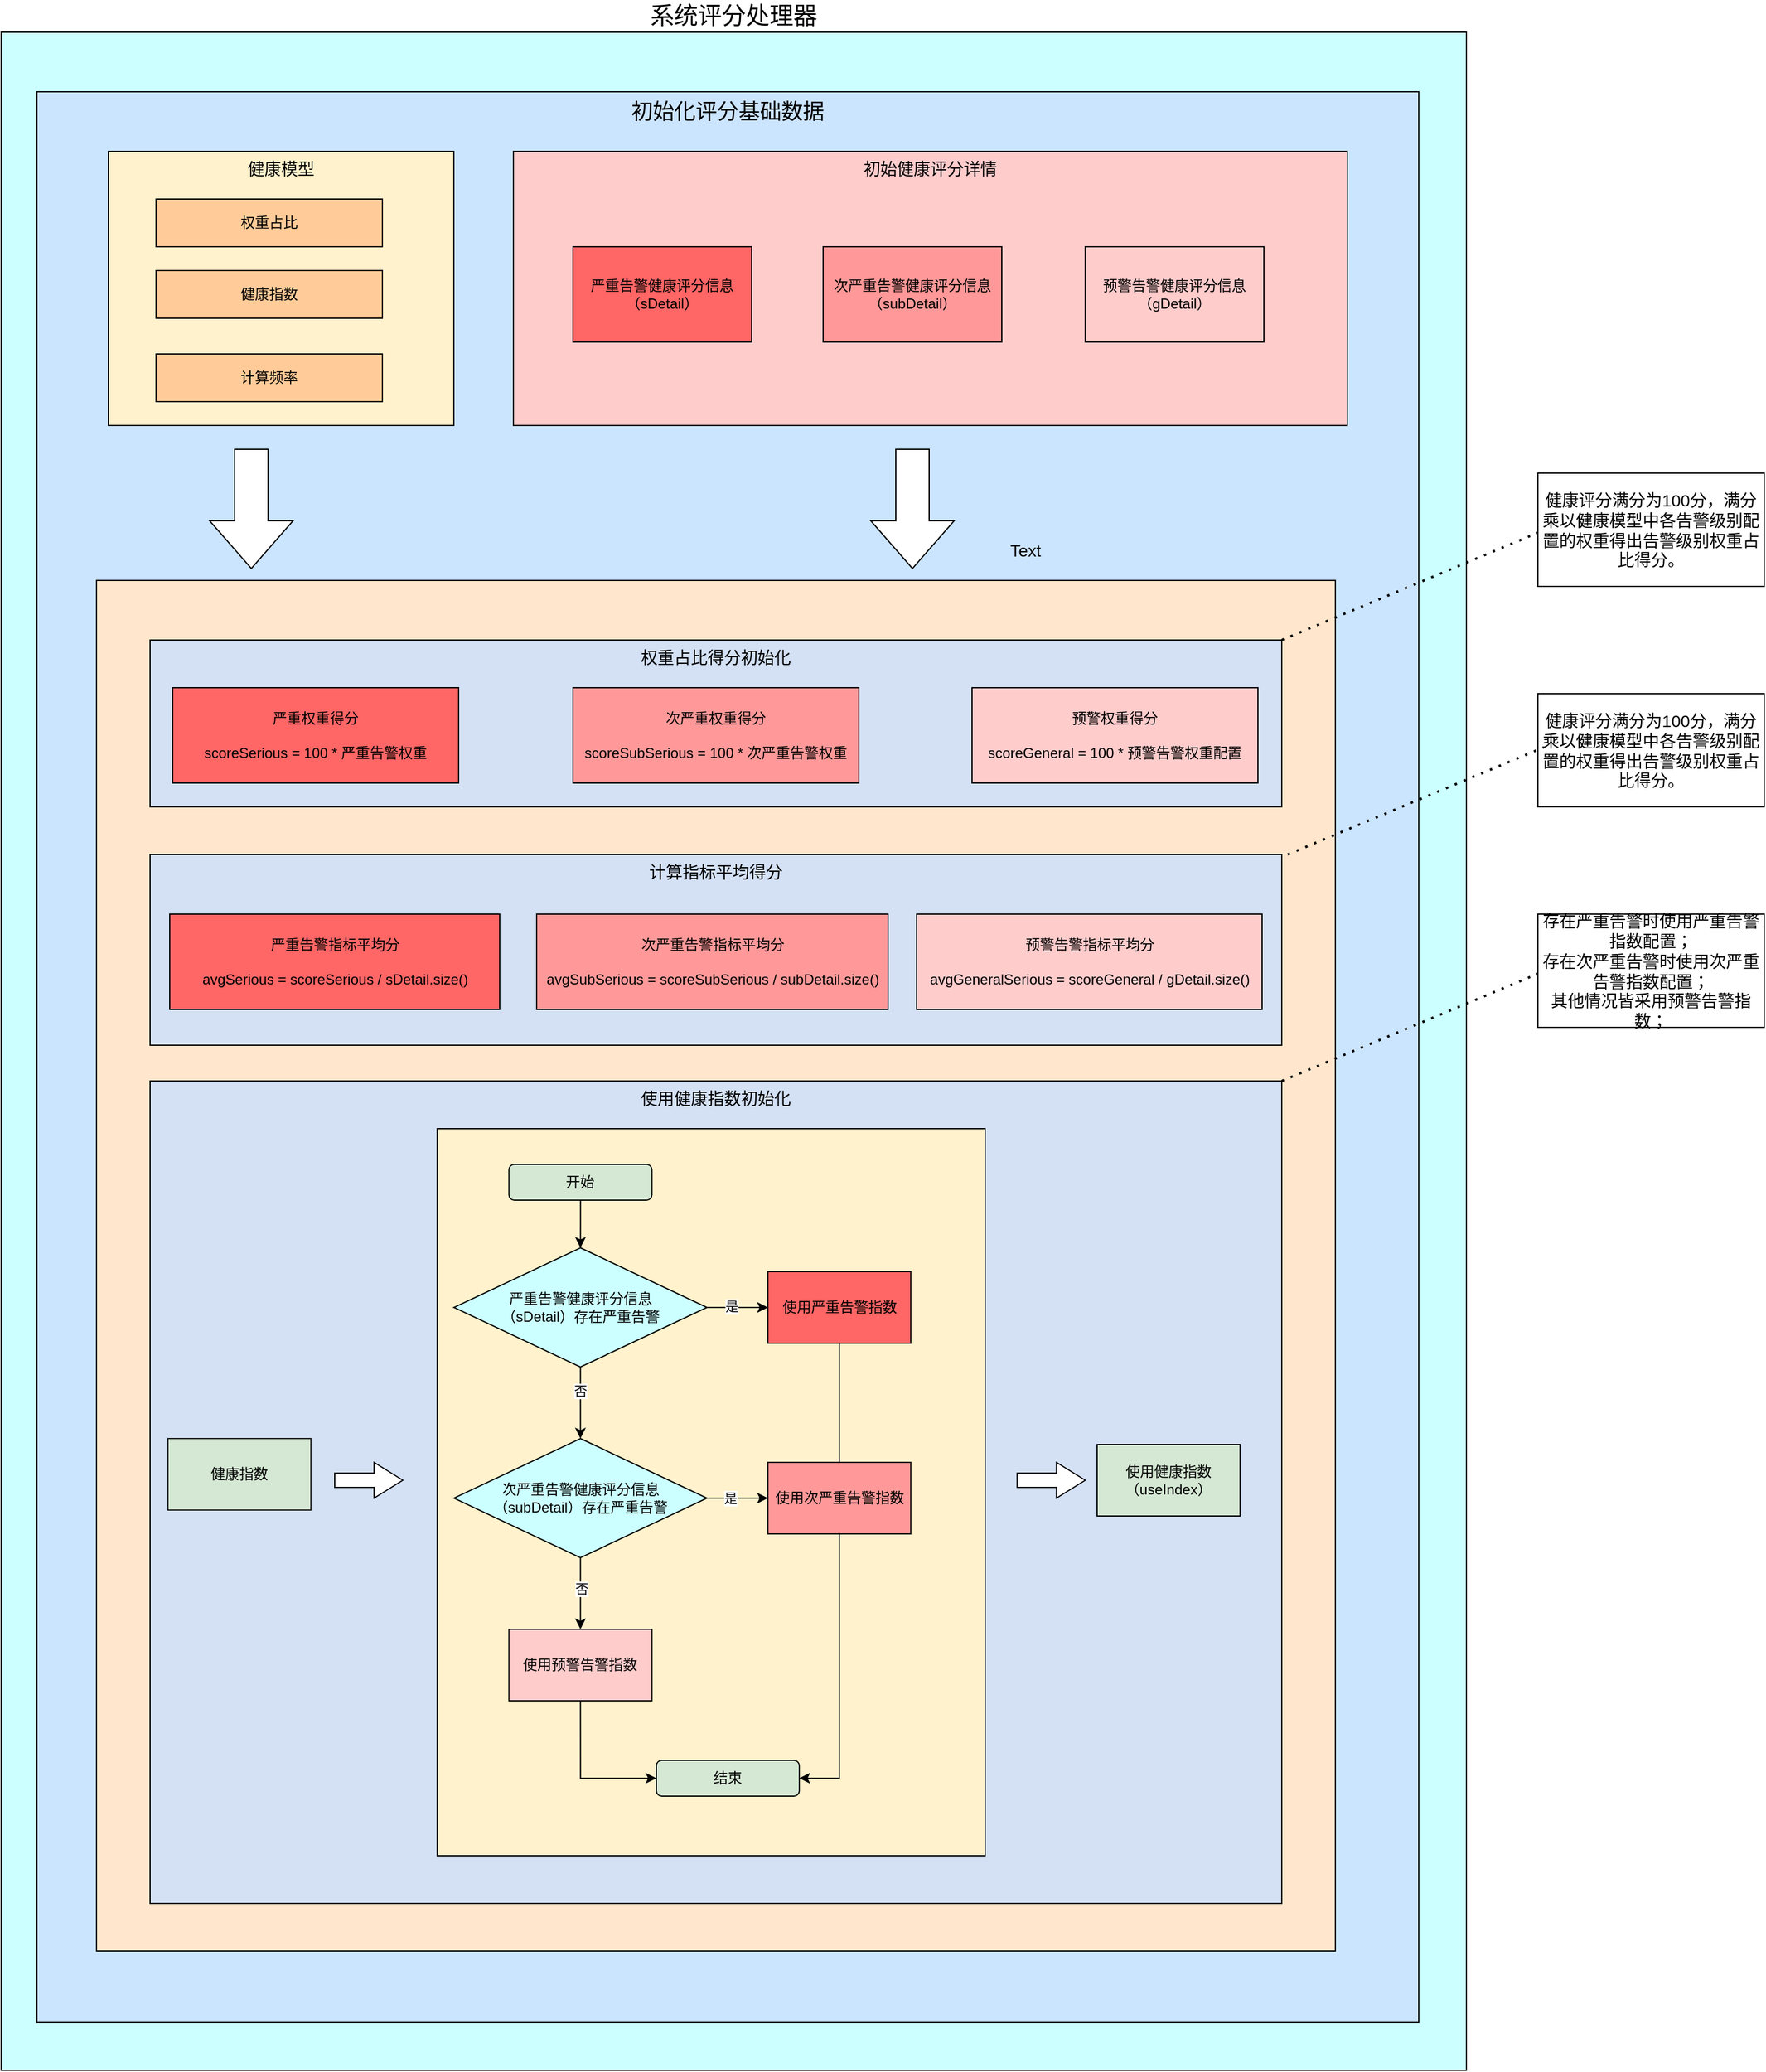 <mxfile version="20.6.2" type="github">
  <diagram id="QP86d_SbM729CwSrI5CI" name="第 1 页">
    <mxGraphModel dx="3262" dy="3034" grid="1" gridSize="10" guides="1" tooltips="1" connect="1" arrows="1" fold="1" page="1" pageScale="1" pageWidth="1200" pageHeight="1920" math="0" shadow="0">
      <root>
        <mxCell id="0" />
        <mxCell id="1" parent="0" />
        <mxCell id="wmuMwJECuC7DbsyBC3H5-11" value="系统评分处理器" style="rounded=0;whiteSpace=wrap;html=1;verticalAlign=bottom;labelPosition=center;verticalLabelPosition=top;align=center;fillColor=#CCFFFF;fontSize=20;" parent="1" vertex="1">
          <mxGeometry x="-1090" y="-1820" width="1230" height="1710" as="geometry" />
        </mxCell>
        <mxCell id="wmuMwJECuC7DbsyBC3H5-12" value="初始化评分基础数据" style="rounded=0;whiteSpace=wrap;html=1;verticalAlign=top;fillColor=#CCE5FF;fontSize=18;" parent="1" vertex="1">
          <mxGeometry x="-1060" y="-1770" width="1160" height="1620" as="geometry" />
        </mxCell>
        <mxCell id="wmuMwJECuC7DbsyBC3H5-1" value="健康模型" style="rounded=0;whiteSpace=wrap;html=1;verticalAlign=top;fillColor=#FFF2CC;fontSize=14;" parent="1" vertex="1">
          <mxGeometry x="-1000" y="-1720" width="290" height="230" as="geometry" />
        </mxCell>
        <mxCell id="wmuMwJECuC7DbsyBC3H5-2" value="权重占比" style="rounded=0;whiteSpace=wrap;html=1;fillColor=#FFCC99;" parent="1" vertex="1">
          <mxGeometry x="-960" y="-1680" width="190" height="40" as="geometry" />
        </mxCell>
        <mxCell id="wmuMwJECuC7DbsyBC3H5-3" value="健康指数" style="rounded=0;whiteSpace=wrap;html=1;fillColor=#FFCC99;" parent="1" vertex="1">
          <mxGeometry x="-960" y="-1620" width="190" height="40" as="geometry" />
        </mxCell>
        <mxCell id="wmuMwJECuC7DbsyBC3H5-4" value="计算频率" style="rounded=0;whiteSpace=wrap;html=1;fillColor=#FFCC99;" parent="1" vertex="1">
          <mxGeometry x="-960" y="-1550" width="190" height="40" as="geometry" />
        </mxCell>
        <mxCell id="wmuMwJECuC7DbsyBC3H5-13" value="" style="rounded=0;whiteSpace=wrap;html=1;verticalAlign=top;fillColor=#FFE6CC;" parent="1" vertex="1">
          <mxGeometry x="-1010" y="-1360" width="1040" height="1150" as="geometry" />
        </mxCell>
        <mxCell id="wmuMwJECuC7DbsyBC3H5-17" value="初始健康评分详情" style="rounded=0;whiteSpace=wrap;html=1;verticalAlign=top;fillColor=#FFCCCC;fontSize=14;" parent="1" vertex="1">
          <mxGeometry x="-660" y="-1720" width="700" height="230" as="geometry" />
        </mxCell>
        <mxCell id="wmuMwJECuC7DbsyBC3H5-14" value="严重告警健康评分信息&lt;br&gt;（sDetail）" style="rounded=0;whiteSpace=wrap;html=1;fillColor=#FF6666;" parent="1" vertex="1">
          <mxGeometry x="-610" y="-1640" width="150" height="80" as="geometry" />
        </mxCell>
        <mxCell id="wmuMwJECuC7DbsyBC3H5-15" value="次严重告警健康评分信息&lt;br&gt;（subDetail）" style="rounded=0;whiteSpace=wrap;html=1;fillColor=#FF9999;" parent="1" vertex="1">
          <mxGeometry x="-400" y="-1640" width="150" height="80" as="geometry" />
        </mxCell>
        <mxCell id="wmuMwJECuC7DbsyBC3H5-16" value="预警告警健康评分信息&lt;br&gt;（gDetail）" style="rounded=0;whiteSpace=wrap;html=1;fillColor=#FFCCCC;" parent="1" vertex="1">
          <mxGeometry x="-180" y="-1640" width="150" height="80" as="geometry" />
        </mxCell>
        <mxCell id="VA9WSa8h0C6rnpW5ZgEt-3" value="权重占比得分初始化" style="rounded=0;whiteSpace=wrap;html=1;verticalAlign=top;fillColor=#D4E1F5;fontSize=14;" vertex="1" parent="1">
          <mxGeometry x="-965" y="-1310" width="950" height="140" as="geometry" />
        </mxCell>
        <mxCell id="VA9WSa8h0C6rnpW5ZgEt-4" value="严重权重得分&lt;br&gt;&lt;br&gt;scoreSerious = 100 * 严重告警权重" style="rounded=0;whiteSpace=wrap;html=1;fillColor=#FF6666;" vertex="1" parent="1">
          <mxGeometry x="-946" y="-1270" width="240" height="80" as="geometry" />
        </mxCell>
        <mxCell id="VA9WSa8h0C6rnpW5ZgEt-7" value="次严重权重得分&lt;br&gt;&lt;br&gt;scoreSubSerious = 100 * 次严重告警权重" style="rounded=0;whiteSpace=wrap;html=1;fillColor=#FF9999;" vertex="1" parent="1">
          <mxGeometry x="-610" y="-1270" width="240" height="80" as="geometry" />
        </mxCell>
        <mxCell id="VA9WSa8h0C6rnpW5ZgEt-8" value="预警权重得分&lt;br&gt;&lt;br&gt;scoreGeneral = 100 * 预警告警权重配置" style="rounded=0;whiteSpace=wrap;html=1;fillColor=#FFCCCC;" vertex="1" parent="1">
          <mxGeometry x="-275" y="-1270" width="240" height="80" as="geometry" />
        </mxCell>
        <mxCell id="VA9WSa8h0C6rnpW5ZgEt-9" value="计算指标平均得分" style="rounded=0;whiteSpace=wrap;html=1;verticalAlign=top;fillColor=#D4E1F5;fontSize=14;" vertex="1" parent="1">
          <mxGeometry x="-965" y="-1130" width="950" height="160" as="geometry" />
        </mxCell>
        <mxCell id="VA9WSa8h0C6rnpW5ZgEt-10" value="严重告警指标平均分&lt;br&gt;&lt;br&gt;avgSerious = scoreSerious / sDetail.size()" style="rounded=0;whiteSpace=wrap;html=1;flipH=1;flipV=1;fillColor=#FF6666;" vertex="1" parent="1">
          <mxGeometry x="-948.5" y="-1080" width="277" height="80" as="geometry" />
        </mxCell>
        <mxCell id="VA9WSa8h0C6rnpW5ZgEt-12" value="次严重告警指标平均分&lt;br&gt;&lt;br&gt;avgSubSerious = scoreSubSerious / subDetail.size()" style="rounded=0;whiteSpace=wrap;html=1;flipH=1;flipV=1;fillColor=#FF9999;" vertex="1" parent="1">
          <mxGeometry x="-640.5" y="-1080" width="295" height="80" as="geometry" />
        </mxCell>
        <mxCell id="VA9WSa8h0C6rnpW5ZgEt-13" value="预警告警指标平均分&lt;br&gt;&lt;br&gt;avgGeneralSerious = scoreGeneral / gDetail.size()" style="rounded=0;whiteSpace=wrap;html=1;flipH=1;flipV=1;fillColor=#FFCCCC;" vertex="1" parent="1">
          <mxGeometry x="-321.5" y="-1080" width="290" height="80" as="geometry" />
        </mxCell>
        <mxCell id="VA9WSa8h0C6rnpW5ZgEt-14" value="使用健康指数初始化" style="rounded=0;whiteSpace=wrap;html=1;verticalAlign=top;fillColor=#D4E1F5;fontSize=14;" vertex="1" parent="1">
          <mxGeometry x="-965" y="-940" width="950" height="690" as="geometry" />
        </mxCell>
        <mxCell id="VA9WSa8h0C6rnpW5ZgEt-35" value="" style="rounded=0;whiteSpace=wrap;html=1;strokeWidth=1;fillColor=#FFF2CC;" vertex="1" parent="1">
          <mxGeometry x="-724" y="-900" width="460" height="610" as="geometry" />
        </mxCell>
        <mxCell id="VA9WSa8h0C6rnpW5ZgEt-36" style="edgeStyle=orthogonalEdgeStyle;rounded=0;orthogonalLoop=1;jettySize=auto;html=1;" edge="1" parent="1" source="VA9WSa8h0C6rnpW5ZgEt-16" target="VA9WSa8h0C6rnpW5ZgEt-17">
          <mxGeometry relative="1" as="geometry" />
        </mxCell>
        <mxCell id="VA9WSa8h0C6rnpW5ZgEt-16" value="开始" style="rounded=1;whiteSpace=wrap;html=1;fillColor=#D5E8D4;" vertex="1" parent="1">
          <mxGeometry x="-663.75" y="-870" width="120" height="30" as="geometry" />
        </mxCell>
        <mxCell id="VA9WSa8h0C6rnpW5ZgEt-19" style="edgeStyle=orthogonalEdgeStyle;rounded=0;orthogonalLoop=1;jettySize=auto;html=1;entryX=0;entryY=0.5;entryDx=0;entryDy=0;" edge="1" parent="1" source="VA9WSa8h0C6rnpW5ZgEt-17" target="VA9WSa8h0C6rnpW5ZgEt-18">
          <mxGeometry relative="1" as="geometry" />
        </mxCell>
        <mxCell id="VA9WSa8h0C6rnpW5ZgEt-20" value="是&lt;br&gt;" style="edgeLabel;html=1;align=center;verticalAlign=middle;resizable=0;points=[];" vertex="1" connectable="0" parent="VA9WSa8h0C6rnpW5ZgEt-19">
          <mxGeometry x="-0.207" y="1" relative="1" as="geometry">
            <mxPoint as="offset" />
          </mxGeometry>
        </mxCell>
        <mxCell id="VA9WSa8h0C6rnpW5ZgEt-28" style="edgeStyle=orthogonalEdgeStyle;rounded=0;orthogonalLoop=1;jettySize=auto;html=1;" edge="1" parent="1" source="VA9WSa8h0C6rnpW5ZgEt-17" target="VA9WSa8h0C6rnpW5ZgEt-22">
          <mxGeometry relative="1" as="geometry" />
        </mxCell>
        <mxCell id="VA9WSa8h0C6rnpW5ZgEt-33" value="否" style="edgeLabel;html=1;align=center;verticalAlign=middle;resizable=0;points=[];" vertex="1" connectable="0" parent="VA9WSa8h0C6rnpW5ZgEt-28">
          <mxGeometry x="-0.333" y="-1" relative="1" as="geometry">
            <mxPoint as="offset" />
          </mxGeometry>
        </mxCell>
        <mxCell id="VA9WSa8h0C6rnpW5ZgEt-17" value="严重告警健康评分信息&lt;br&gt;（sDetail）存在严重告警" style="strokeWidth=1;html=1;shape=mxgraph.flowchart.decision;whiteSpace=wrap;fillColor=#CCFFFF;" vertex="1" parent="1">
          <mxGeometry x="-710" y="-800" width="212.5" height="100" as="geometry" />
        </mxCell>
        <mxCell id="VA9WSa8h0C6rnpW5ZgEt-55" style="edgeStyle=orthogonalEdgeStyle;rounded=0;orthogonalLoop=1;jettySize=auto;html=1;entryX=1;entryY=0.5;entryDx=0;entryDy=0;fontSize=14;" edge="1" parent="1" source="VA9WSa8h0C6rnpW5ZgEt-18" target="VA9WSa8h0C6rnpW5ZgEt-37">
          <mxGeometry relative="1" as="geometry" />
        </mxCell>
        <mxCell id="VA9WSa8h0C6rnpW5ZgEt-18" value="使用严重告警指数" style="rounded=0;whiteSpace=wrap;html=1;fillColor=#FF6666;" vertex="1" parent="1">
          <mxGeometry x="-446.38" y="-780" width="120" height="60" as="geometry" />
        </mxCell>
        <mxCell id="VA9WSa8h0C6rnpW5ZgEt-25" style="edgeStyle=orthogonalEdgeStyle;rounded=0;orthogonalLoop=1;jettySize=auto;html=1;" edge="1" parent="1" source="VA9WSa8h0C6rnpW5ZgEt-22" target="VA9WSa8h0C6rnpW5ZgEt-24">
          <mxGeometry relative="1" as="geometry" />
        </mxCell>
        <mxCell id="VA9WSa8h0C6rnpW5ZgEt-30" value="是" style="edgeLabel;html=1;align=center;verticalAlign=middle;resizable=0;points=[];" vertex="1" connectable="0" parent="VA9WSa8h0C6rnpW5ZgEt-25">
          <mxGeometry x="-0.265" relative="1" as="geometry">
            <mxPoint as="offset" />
          </mxGeometry>
        </mxCell>
        <mxCell id="VA9WSa8h0C6rnpW5ZgEt-29" style="edgeStyle=orthogonalEdgeStyle;rounded=0;orthogonalLoop=1;jettySize=auto;html=1;" edge="1" parent="1" source="VA9WSa8h0C6rnpW5ZgEt-22">
          <mxGeometry relative="1" as="geometry">
            <mxPoint x="-603.75" y="-480" as="targetPoint" />
          </mxGeometry>
        </mxCell>
        <mxCell id="VA9WSa8h0C6rnpW5ZgEt-32" value="否" style="edgeLabel;html=1;align=center;verticalAlign=middle;resizable=0;points=[];" vertex="1" connectable="0" parent="VA9WSa8h0C6rnpW5ZgEt-29">
          <mxGeometry x="-0.159" relative="1" as="geometry">
            <mxPoint as="offset" />
          </mxGeometry>
        </mxCell>
        <mxCell id="VA9WSa8h0C6rnpW5ZgEt-22" value="次严重告警健康评分信息&lt;br&gt;（subDetail）存在严重告警" style="strokeWidth=1;html=1;shape=mxgraph.flowchart.decision;whiteSpace=wrap;fillColor=#CCFFFF;" vertex="1" parent="1">
          <mxGeometry x="-710" y="-640" width="212.5" height="100" as="geometry" />
        </mxCell>
        <mxCell id="VA9WSa8h0C6rnpW5ZgEt-24" value="使用次严重告警指数" style="rounded=0;whiteSpace=wrap;html=1;fillColor=#FF9999;" vertex="1" parent="1">
          <mxGeometry x="-446.38" y="-620" width="120" height="60" as="geometry" />
        </mxCell>
        <mxCell id="VA9WSa8h0C6rnpW5ZgEt-56" style="edgeStyle=orthogonalEdgeStyle;rounded=0;orthogonalLoop=1;jettySize=auto;html=1;entryX=0;entryY=0.5;entryDx=0;entryDy=0;fontSize=14;exitX=0.5;exitY=1;exitDx=0;exitDy=0;" edge="1" parent="1" source="VA9WSa8h0C6rnpW5ZgEt-26" target="VA9WSa8h0C6rnpW5ZgEt-37">
          <mxGeometry relative="1" as="geometry" />
        </mxCell>
        <mxCell id="VA9WSa8h0C6rnpW5ZgEt-26" value="使用预警告警指数" style="rounded=0;whiteSpace=wrap;html=1;fillColor=#FFCCCC;" vertex="1" parent="1">
          <mxGeometry x="-663.75" y="-480" width="120" height="60" as="geometry" />
        </mxCell>
        <mxCell id="VA9WSa8h0C6rnpW5ZgEt-34" value="健康指数" style="rounded=0;whiteSpace=wrap;html=1;strokeWidth=1;fillColor=#d5e8d4;strokeColor=#1A1A1A;" vertex="1" parent="1">
          <mxGeometry x="-950" y="-640" width="120" height="60" as="geometry" />
        </mxCell>
        <mxCell id="VA9WSa8h0C6rnpW5ZgEt-37" value="结束" style="rounded=1;whiteSpace=wrap;html=1;fillColor=#D5E8D4;" vertex="1" parent="1">
          <mxGeometry x="-540" y="-370" width="120" height="30" as="geometry" />
        </mxCell>
        <mxCell id="VA9WSa8h0C6rnpW5ZgEt-40" value="" style="html=1;shadow=0;dashed=0;align=center;verticalAlign=middle;shape=mxgraph.arrows2.arrow;dy=0.6;dx=24.14;notch=0;strokeWidth=1;" vertex="1" parent="1">
          <mxGeometry x="-237.14" y="-620" width="57.14" height="30" as="geometry" />
        </mxCell>
        <mxCell id="VA9WSa8h0C6rnpW5ZgEt-41" value="使用健康指数&lt;br&gt;（useIndex）" style="rounded=0;whiteSpace=wrap;html=1;strokeWidth=1;fillColor=#d5e8d4;strokeColor=#000000;" vertex="1" parent="1">
          <mxGeometry x="-170" y="-635" width="120" height="60" as="geometry" />
        </mxCell>
        <mxCell id="VA9WSa8h0C6rnpW5ZgEt-42" value="" style="html=1;shadow=0;dashed=0;align=center;verticalAlign=middle;shape=mxgraph.arrows2.arrow;dy=0.6;dx=24.14;notch=0;strokeWidth=1;" vertex="1" parent="1">
          <mxGeometry x="-810" y="-620" width="57.14" height="30" as="geometry" />
        </mxCell>
        <mxCell id="VA9WSa8h0C6rnpW5ZgEt-44" value="" style="html=1;shadow=0;dashed=0;align=center;verticalAlign=middle;shape=mxgraph.arrows2.arrow;dy=0.6;dx=40;direction=south;notch=0;fontColor=#CCFFFF;fillColor=#FFFFFF;" vertex="1" parent="1">
          <mxGeometry x="-360" y="-1470" width="70" height="100" as="geometry" />
        </mxCell>
        <mxCell id="VA9WSa8h0C6rnpW5ZgEt-45" value="" style="html=1;shadow=0;dashed=0;align=center;verticalAlign=middle;shape=mxgraph.arrows2.arrow;dy=0.6;dx=40;direction=south;notch=0;fontColor=#CCFFFF;fillColor=#FFFFFF;" vertex="1" parent="1">
          <mxGeometry x="-915" y="-1470" width="70" height="100" as="geometry" />
        </mxCell>
        <mxCell id="VA9WSa8h0C6rnpW5ZgEt-47" value="" style="endArrow=none;dashed=1;html=1;dashPattern=1 3;strokeWidth=2;rounded=0;fontSize=14;exitX=1;exitY=0;exitDx=0;exitDy=0;" edge="1" parent="1" source="VA9WSa8h0C6rnpW5ZgEt-3">
          <mxGeometry width="50" height="50" relative="1" as="geometry">
            <mxPoint x="150" y="-1320" as="sourcePoint" />
            <mxPoint x="200" y="-1400" as="targetPoint" />
          </mxGeometry>
        </mxCell>
        <mxCell id="VA9WSa8h0C6rnpW5ZgEt-48" value="Text" style="text;html=1;strokeColor=none;fillColor=none;align=center;verticalAlign=middle;whiteSpace=wrap;rounded=0;strokeWidth=1;fontSize=14;" vertex="1" parent="1">
          <mxGeometry x="-260" y="-1400" width="60" height="30" as="geometry" />
        </mxCell>
        <mxCell id="VA9WSa8h0C6rnpW5ZgEt-49" value="健康评分满分为100分，满分乘以健康模型中各告警级别配置的权重得出告警级别权重占比得分。" style="text;html=1;strokeColor=default;fillColor=none;align=center;verticalAlign=middle;whiteSpace=wrap;rounded=0;strokeWidth=1;fontSize=14;" vertex="1" parent="1">
          <mxGeometry x="200" y="-1450" width="190" height="95" as="geometry" />
        </mxCell>
        <mxCell id="VA9WSa8h0C6rnpW5ZgEt-50" value="" style="endArrow=none;dashed=1;html=1;dashPattern=1 3;strokeWidth=2;rounded=0;fontSize=14;exitX=1;exitY=0;exitDx=0;exitDy=0;" edge="1" parent="1">
          <mxGeometry width="50" height="50" relative="1" as="geometry">
            <mxPoint x="-10" y="-1130" as="sourcePoint" />
            <mxPoint x="205" y="-1220" as="targetPoint" />
          </mxGeometry>
        </mxCell>
        <mxCell id="VA9WSa8h0C6rnpW5ZgEt-51" value="健康评分满分为100分，满分乘以健康模型中各告警级别配置的权重得出告警级别权重占比得分。" style="text;html=1;strokeColor=default;fillColor=none;align=center;verticalAlign=middle;whiteSpace=wrap;rounded=0;strokeWidth=1;fontSize=14;" vertex="1" parent="1">
          <mxGeometry x="200" y="-1265" width="190" height="95" as="geometry" />
        </mxCell>
        <mxCell id="VA9WSa8h0C6rnpW5ZgEt-52" value="" style="endArrow=none;dashed=1;html=1;dashPattern=1 3;strokeWidth=2;rounded=0;fontSize=14;exitX=1;exitY=0;exitDx=0;exitDy=0;" edge="1" parent="1">
          <mxGeometry width="50" height="50" relative="1" as="geometry">
            <mxPoint x="-15" y="-940" as="sourcePoint" />
            <mxPoint x="200" y="-1030" as="targetPoint" />
          </mxGeometry>
        </mxCell>
        <mxCell id="VA9WSa8h0C6rnpW5ZgEt-53" value="存在严重告警时使用严重告警指数配置；&lt;br&gt;存在次严重告警时使用次严重告警指数配置；&lt;br&gt;其他情况皆采用预警告警指数；" style="text;html=1;strokeColor=default;fillColor=none;align=center;verticalAlign=middle;whiteSpace=wrap;rounded=0;strokeWidth=1;fontSize=14;" vertex="1" parent="1">
          <mxGeometry x="200" y="-1080" width="190" height="95" as="geometry" />
        </mxCell>
      </root>
    </mxGraphModel>
  </diagram>
</mxfile>

